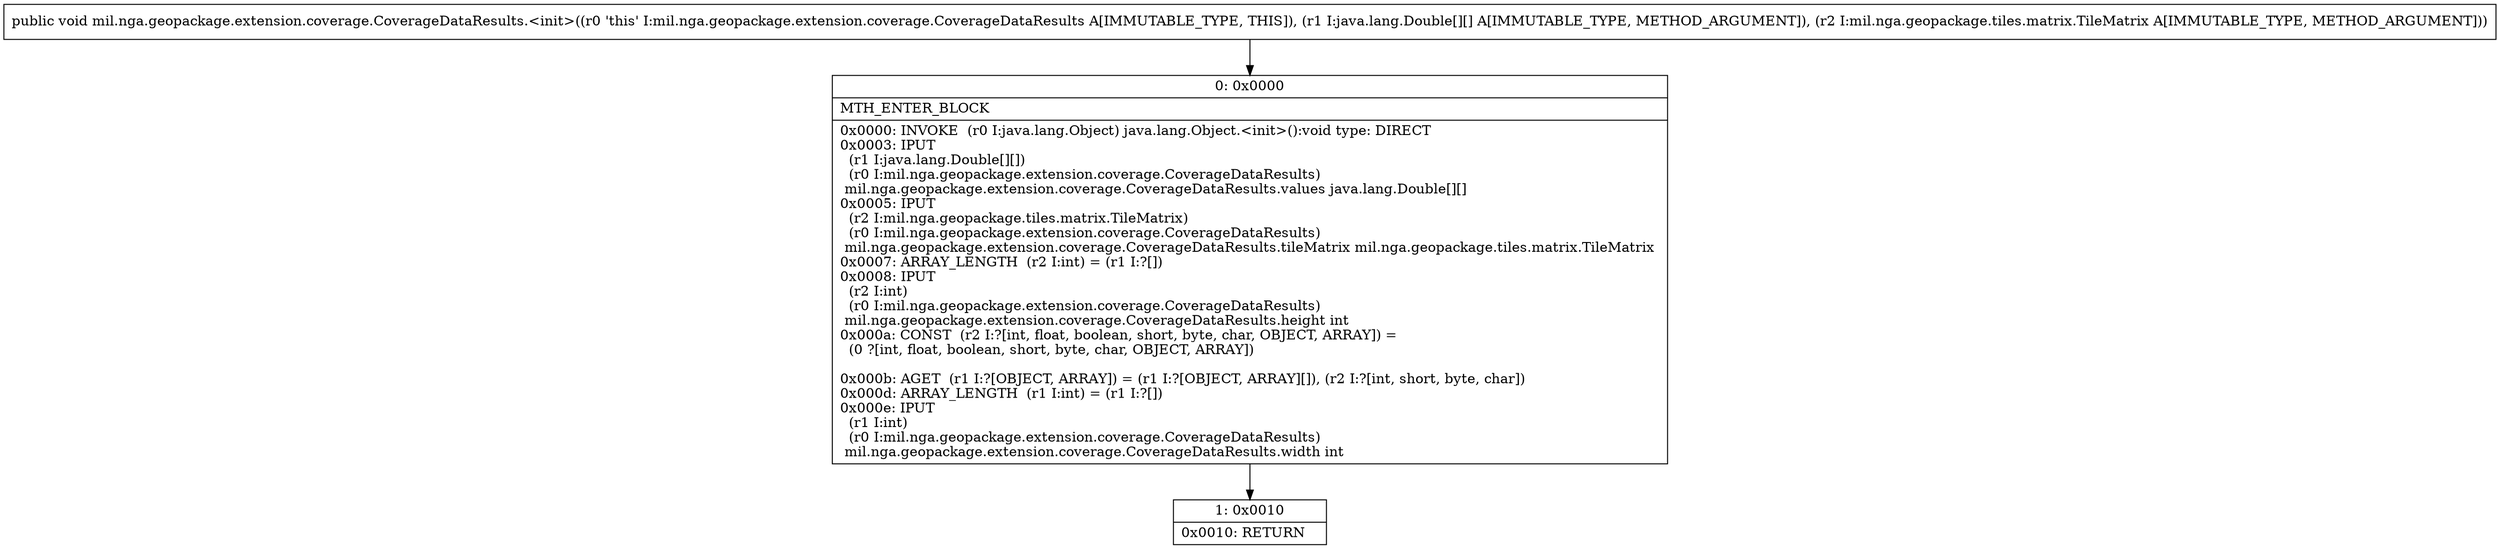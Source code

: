 digraph "CFG formil.nga.geopackage.extension.coverage.CoverageDataResults.\<init\>([[Ljava\/lang\/Double;Lmil\/nga\/geopackage\/tiles\/matrix\/TileMatrix;)V" {
Node_0 [shape=record,label="{0\:\ 0x0000|MTH_ENTER_BLOCK\l|0x0000: INVOKE  (r0 I:java.lang.Object) java.lang.Object.\<init\>():void type: DIRECT \l0x0003: IPUT  \l  (r1 I:java.lang.Double[][])\l  (r0 I:mil.nga.geopackage.extension.coverage.CoverageDataResults)\l mil.nga.geopackage.extension.coverage.CoverageDataResults.values java.lang.Double[][] \l0x0005: IPUT  \l  (r2 I:mil.nga.geopackage.tiles.matrix.TileMatrix)\l  (r0 I:mil.nga.geopackage.extension.coverage.CoverageDataResults)\l mil.nga.geopackage.extension.coverage.CoverageDataResults.tileMatrix mil.nga.geopackage.tiles.matrix.TileMatrix \l0x0007: ARRAY_LENGTH  (r2 I:int) = (r1 I:?[]) \l0x0008: IPUT  \l  (r2 I:int)\l  (r0 I:mil.nga.geopackage.extension.coverage.CoverageDataResults)\l mil.nga.geopackage.extension.coverage.CoverageDataResults.height int \l0x000a: CONST  (r2 I:?[int, float, boolean, short, byte, char, OBJECT, ARRAY]) = \l  (0 ?[int, float, boolean, short, byte, char, OBJECT, ARRAY])\l \l0x000b: AGET  (r1 I:?[OBJECT, ARRAY]) = (r1 I:?[OBJECT, ARRAY][]), (r2 I:?[int, short, byte, char]) \l0x000d: ARRAY_LENGTH  (r1 I:int) = (r1 I:?[]) \l0x000e: IPUT  \l  (r1 I:int)\l  (r0 I:mil.nga.geopackage.extension.coverage.CoverageDataResults)\l mil.nga.geopackage.extension.coverage.CoverageDataResults.width int \l}"];
Node_1 [shape=record,label="{1\:\ 0x0010|0x0010: RETURN   \l}"];
MethodNode[shape=record,label="{public void mil.nga.geopackage.extension.coverage.CoverageDataResults.\<init\>((r0 'this' I:mil.nga.geopackage.extension.coverage.CoverageDataResults A[IMMUTABLE_TYPE, THIS]), (r1 I:java.lang.Double[][] A[IMMUTABLE_TYPE, METHOD_ARGUMENT]), (r2 I:mil.nga.geopackage.tiles.matrix.TileMatrix A[IMMUTABLE_TYPE, METHOD_ARGUMENT])) }"];
MethodNode -> Node_0;
Node_0 -> Node_1;
}

